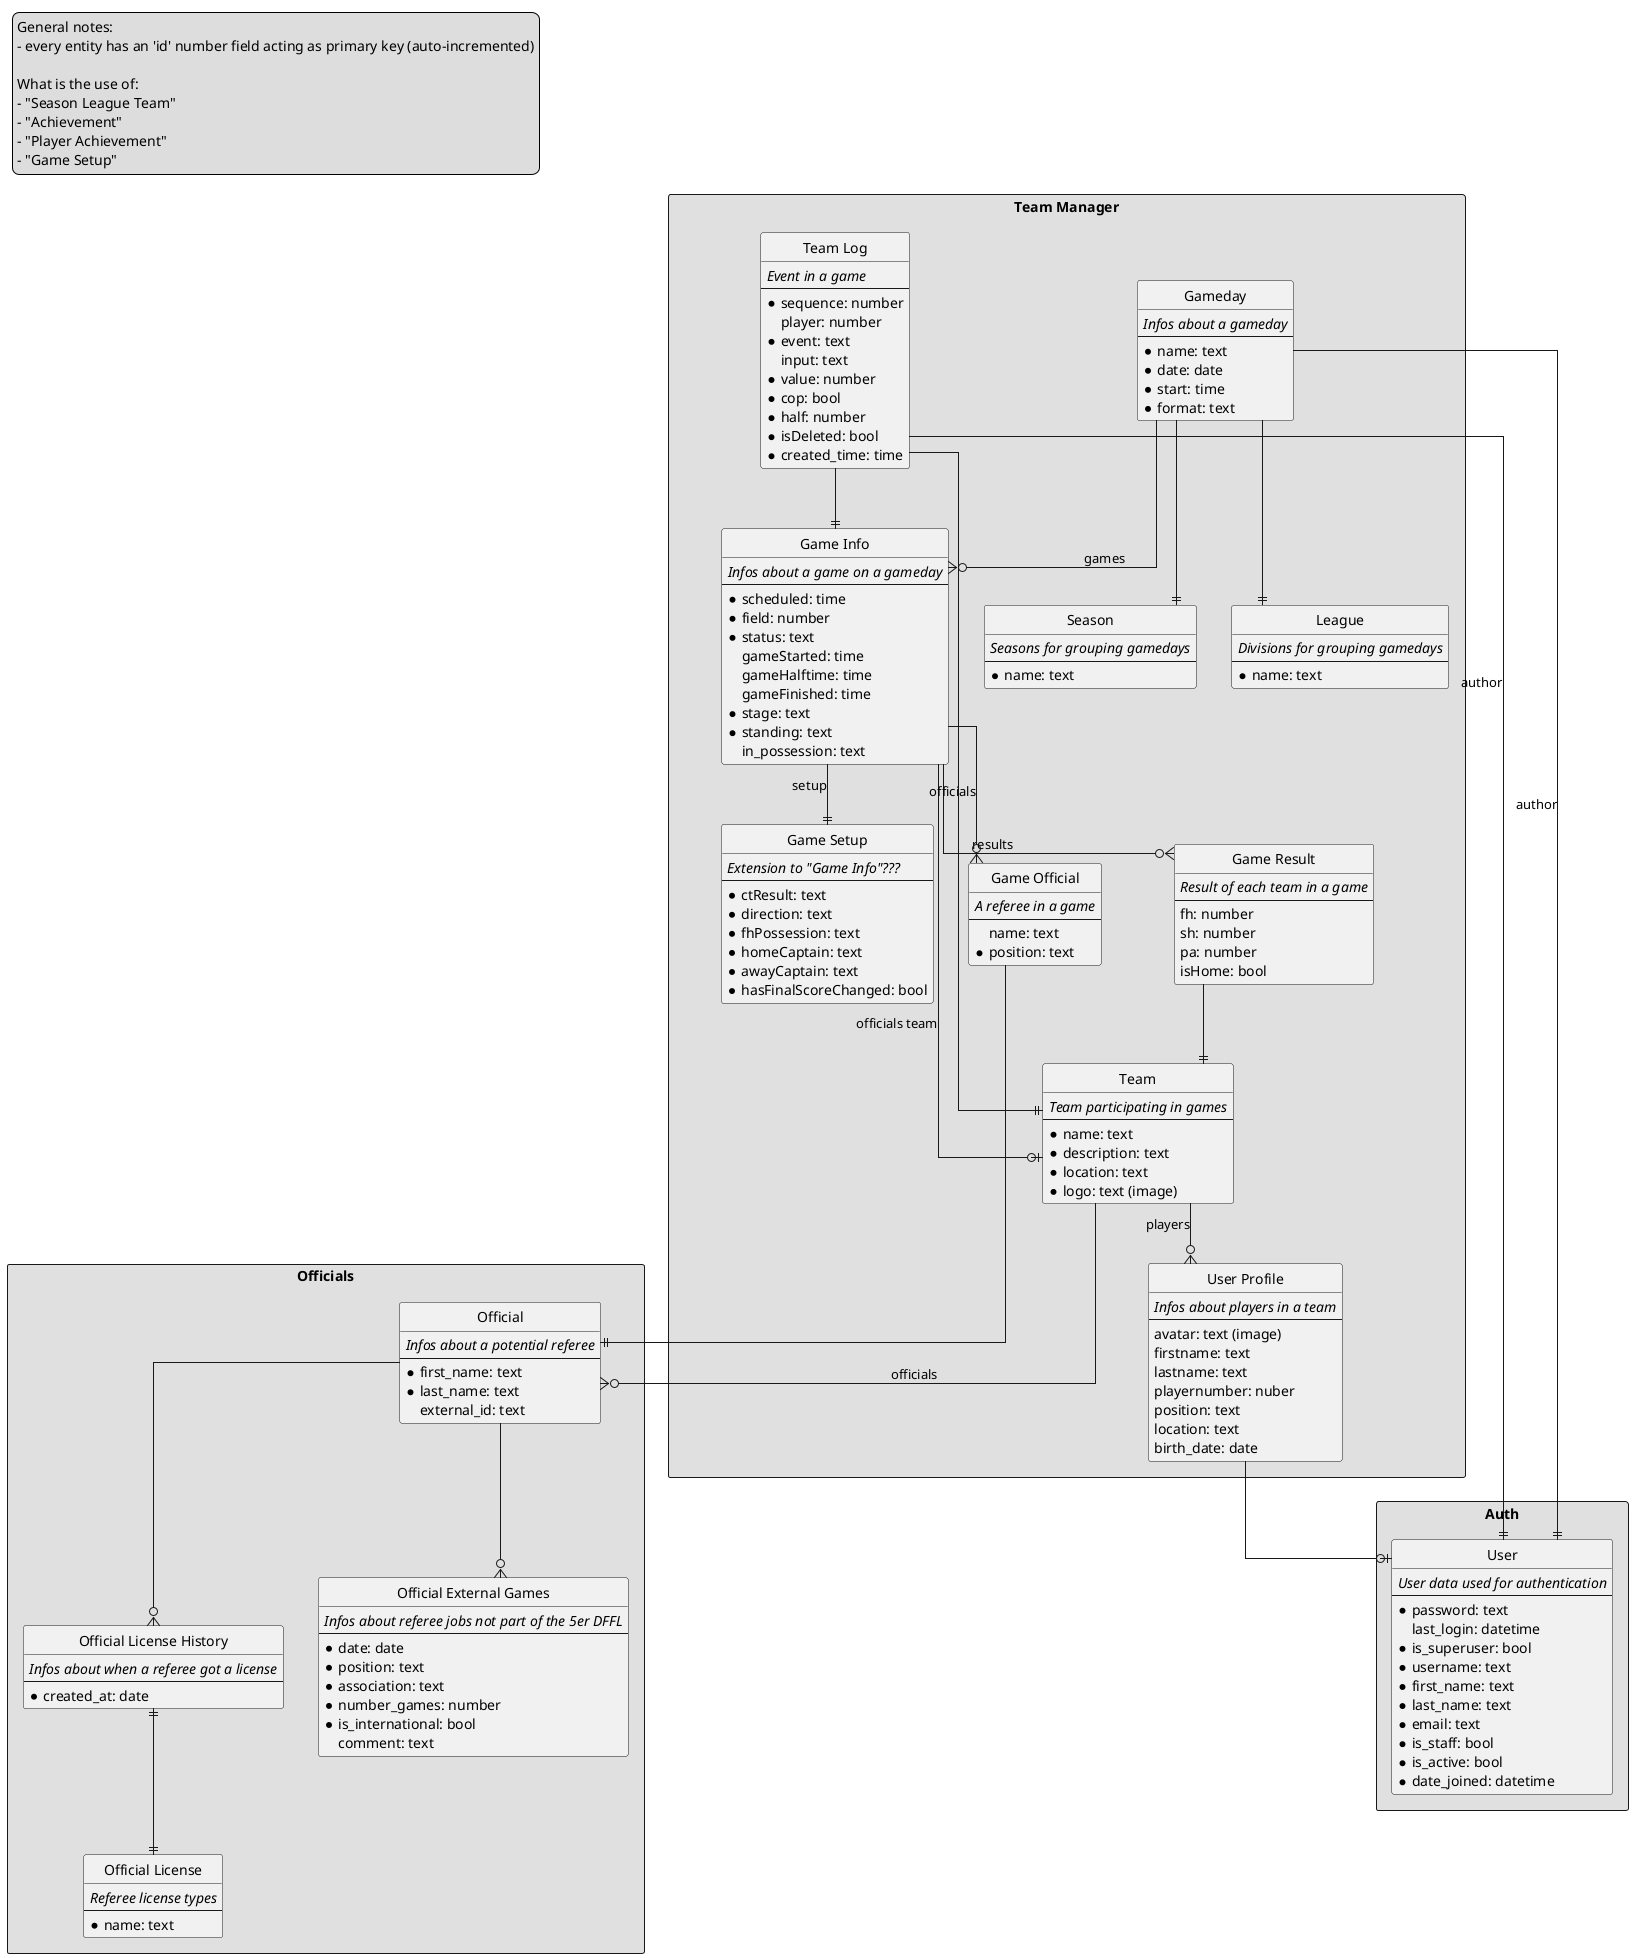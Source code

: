 @startuml

' Styles
hide circle
skinparam linetype ortho
hide empty members

legend top left
    General notes:
    - every entity has an 'id' number field acting as primary key (auto-incremented)

    What is the use of:
    - "Season League Team"
    - "Achievement"
    - "Player Achievement"
    - "Game Setup"
end legend


package "Auth" <<Rectangle>> #E0E0E0 {
    entity "User" as user {
        <i>User data used for authentication</i>
        --
        * password: text
          last_login: datetime
        * is_superuser: bool
        * username: text
        * first_name: text
        * last_name: text
        * email: text
        * is_staff: bool
        * is_active: bool
        * date_joined: datetime
    }
}


package "Team Manager" as teammanager <<Rectangle>> #E0E0E0 {
    entity "Season" as season {
        <i>Seasons for grouping gamedays</i>
        --
        * name: text
    }

    entity "League" as league {
        <i>Divisions for grouping gamedays</i>
        --
        * name: text
    }

    entity "Team" as team {
        <i>Team participating in games</i>
        --
        * name: text
        * description: text
        * location: text
        * logo: text (image)
    }

'    Table used? Is currently empty.
'    entity "Season League Team" as seasonleagueteam {
'    }

    entity "User Profile" as userprofile {
        <i>Infos about players in a team</i>
        --
        avatar: text (image)
        firstname: text
        lastname: text
        playernumber: nuber
        position: text
        location: text
        birth_date: date
    }

'    Table used? Is currently empty.
'    entity "Permissions" as permissions {
'        <i>???</i>
'        --
'        * name: text
'    }

'    Relation table between userprofile and permissions
'    entity "User Permissions" as userpermissions {
'    }

'    Table used? Is currently empty.
'    entity "Achievement" as achievement {
'        * name: text
'    }

    entity "Gameday" as gameday  {
        <i>Infos about a gameday</i>
        --
        * name: text
        * date: date
        * start: time
        * format: text
    }

    entity "Game Info" as gameinfo {
        <i>Infos about a game on a gameday</i>
        --
        * scheduled: time
        * field: number
        * status: text
          gameStarted: time
          gameHalftime: time
          gameFinished: time
        * stage: text
        * standing: text
          in_possession: text
    }

    entity "Game Result" as gameresult {
        <i>Result of each team in a game</i>
        --
        fh: number
        sh: number
        pa: number
        isHome: bool
    }

    entity "Game Official" as gameofficial {
        <i>A referee in a game</i>
        --
          name: text
        * position: text
    }

    entity "Game Setup" as gamesetup {
        <i>Extension to "Game Info"???</i>
        --
        * ctResult: text
        * direction: text
        * fhPossession: text
        * homeCaptain: text
        * awayCaptain: text
        * hasFinalScoreChanged: bool
    }

    entity "Team Log" as teamlog {
        <i>Event in a game</i>
        --
        * sequence: number
          player: number
        * event: text
          input: text
        * value: number
        * cop: bool
        * half: number
        * isDeleted: bool
        * created_time: time
    }

'    Table used? Is currently empty.
'    entity "Player Achievement" as playerachievement {
'        * value: number
'    }
}


package "Officials" as officials <<Rectangle>> #E0E0E0 {
    entity "Official" as official {
        <i>Infos about a potential referee</i>
        --
        * first_name: text
        * last_name: text
          external_id: text
    }

    entity "Official License" as officiallicense {
        <i>Referee license types</i>
        --
        * name: text
    }

    entity "Official License History" as officiallicensehistory {
        <i>Infos about when a referee got a license</i>
        --
        * created_at: date
    }

    entity "Official External Games" as officialexternalgames {
        <i>Infos about referee jobs not part of the 5er DFFL</i>
        --
        * date: date
        * position: text
        * association: text
        * number_games: number
        * is_international: bool
        comment: text
    }
}


gameday --|| season
gameday --|| league
gameday --|| user: author
gameday --o{ gameinfo: games

gameinfo --|| gamesetup: setup
gameinfo --o| team: officials team
gameinfo --o{ gameresult: results
gameinfo --o{ gameofficial: officials

team --o{ userprofile: players
team --o{ official: officials

teamlog --|| user: author
teamlog --|| team
teamlog --|| gameinfo

userprofile --o| user
gameresult --|| team

gameofficial --|| official

' Table used? Is currently empty.
'seasonleagueteam --|| season: season_id
'seasonleagueteam --|| league: league_id
'seasonleagueteam --|| team: team_id


' Table used? Is currently empty.
'userprofile }o--o{ permissions: via User Permissions
'userpermissions --|| permissions: permission_id
'userpermissions --|| userprofile: user_id

' Table used? Is currently empty.
'playerachievement --|| achievement: achievement_id
'playerachievement --|| userprofile: player_id
'playerachievement --|| gameinfo: game_id


official --o{ officiallicensehistory
official --o{ officialexternalgames

officiallicensehistory ||--|| officiallicense

@enduml